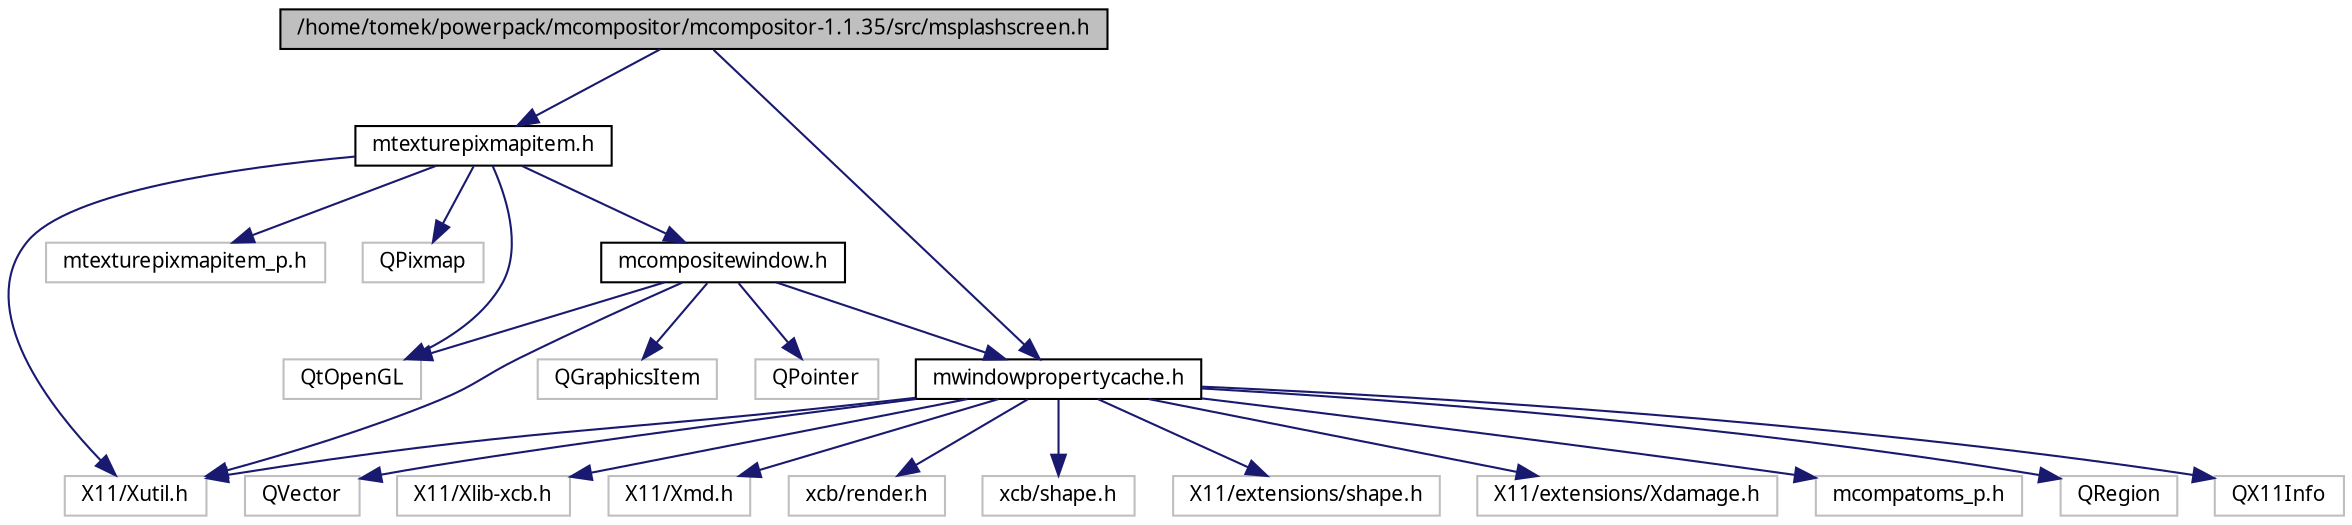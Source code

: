 digraph G
{
  edge [fontname="FreeSans.ttf",fontsize="10",labelfontname="FreeSans.ttf",labelfontsize="10"];
  node [fontname="FreeSans.ttf",fontsize="10",shape=record];
  Node1 [label="/home/tomek/powerpack/mcompositor/mcompositor-1.1.35/src/msplashscreen.h",height=0.2,width=0.4,color="black", fillcolor="grey75", style="filled" fontcolor="black"];
  Node1 -> Node2 [color="midnightblue",fontsize="10",style="solid",fontname="FreeSans.ttf"];
  Node2 [label="mtexturepixmapitem.h",height=0.2,width=0.4,color="black", fillcolor="white", style="filled",URL="$mtexturepixmapitem_8h.html"];
  Node2 -> Node3 [color="midnightblue",fontsize="10",style="solid",fontname="FreeSans.ttf"];
  Node3 [label="mcompositewindow.h",height=0.2,width=0.4,color="black", fillcolor="white", style="filled",URL="$mcompositewindow_8h.html"];
  Node3 -> Node4 [color="midnightblue",fontsize="10",style="solid",fontname="FreeSans.ttf"];
  Node4 [label="QGraphicsItem",height=0.2,width=0.4,color="grey75", fillcolor="white", style="filled"];
  Node3 -> Node5 [color="midnightblue",fontsize="10",style="solid",fontname="FreeSans.ttf"];
  Node5 [label="QtOpenGL",height=0.2,width=0.4,color="grey75", fillcolor="white", style="filled"];
  Node3 -> Node6 [color="midnightblue",fontsize="10",style="solid",fontname="FreeSans.ttf"];
  Node6 [label="QPointer",height=0.2,width=0.4,color="grey75", fillcolor="white", style="filled"];
  Node3 -> Node7 [color="midnightblue",fontsize="10",style="solid",fontname="FreeSans.ttf"];
  Node7 [label="X11/Xutil.h",height=0.2,width=0.4,color="grey75", fillcolor="white", style="filled"];
  Node3 -> Node8 [color="midnightblue",fontsize="10",style="solid",fontname="FreeSans.ttf"];
  Node8 [label="mwindowpropertycache.h",height=0.2,width=0.4,color="black", fillcolor="white", style="filled",URL="$mwindowpropertycache_8h.html"];
  Node8 -> Node9 [color="midnightblue",fontsize="10",style="solid",fontname="FreeSans.ttf"];
  Node9 [label="QRegion",height=0.2,width=0.4,color="grey75", fillcolor="white", style="filled"];
  Node8 -> Node10 [color="midnightblue",fontsize="10",style="solid",fontname="FreeSans.ttf"];
  Node10 [label="QX11Info",height=0.2,width=0.4,color="grey75", fillcolor="white", style="filled"];
  Node8 -> Node11 [color="midnightblue",fontsize="10",style="solid",fontname="FreeSans.ttf"];
  Node11 [label="QVector",height=0.2,width=0.4,color="grey75", fillcolor="white", style="filled"];
  Node8 -> Node7 [color="midnightblue",fontsize="10",style="solid",fontname="FreeSans.ttf"];
  Node8 -> Node12 [color="midnightblue",fontsize="10",style="solid",fontname="FreeSans.ttf"];
  Node12 [label="X11/Xlib-xcb.h",height=0.2,width=0.4,color="grey75", fillcolor="white", style="filled"];
  Node8 -> Node13 [color="midnightblue",fontsize="10",style="solid",fontname="FreeSans.ttf"];
  Node13 [label="X11/Xmd.h",height=0.2,width=0.4,color="grey75", fillcolor="white", style="filled"];
  Node8 -> Node14 [color="midnightblue",fontsize="10",style="solid",fontname="FreeSans.ttf"];
  Node14 [label="xcb/render.h",height=0.2,width=0.4,color="grey75", fillcolor="white", style="filled"];
  Node8 -> Node15 [color="midnightblue",fontsize="10",style="solid",fontname="FreeSans.ttf"];
  Node15 [label="xcb/shape.h",height=0.2,width=0.4,color="grey75", fillcolor="white", style="filled"];
  Node8 -> Node16 [color="midnightblue",fontsize="10",style="solid",fontname="FreeSans.ttf"];
  Node16 [label="X11/extensions/shape.h",height=0.2,width=0.4,color="grey75", fillcolor="white", style="filled"];
  Node8 -> Node17 [color="midnightblue",fontsize="10",style="solid",fontname="FreeSans.ttf"];
  Node17 [label="X11/extensions/Xdamage.h",height=0.2,width=0.4,color="grey75", fillcolor="white", style="filled"];
  Node8 -> Node18 [color="midnightblue",fontsize="10",style="solid",fontname="FreeSans.ttf"];
  Node18 [label="mcompatoms_p.h",height=0.2,width=0.4,color="grey75", fillcolor="white", style="filled"];
  Node2 -> Node19 [color="midnightblue",fontsize="10",style="solid",fontname="FreeSans.ttf"];
  Node19 [label="mtexturepixmapitem_p.h",height=0.2,width=0.4,color="grey75", fillcolor="white", style="filled"];
  Node2 -> Node5 [color="midnightblue",fontsize="10",style="solid",fontname="FreeSans.ttf"];
  Node2 -> Node20 [color="midnightblue",fontsize="10",style="solid",fontname="FreeSans.ttf"];
  Node20 [label="QPixmap",height=0.2,width=0.4,color="grey75", fillcolor="white", style="filled"];
  Node2 -> Node7 [color="midnightblue",fontsize="10",style="solid",fontname="FreeSans.ttf"];
  Node1 -> Node8 [color="midnightblue",fontsize="10",style="solid",fontname="FreeSans.ttf"];
}

